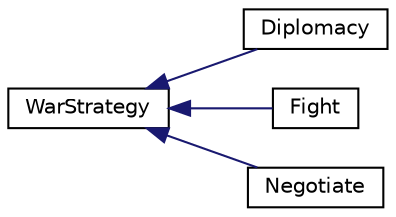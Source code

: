 digraph "Graphical Class Hierarchy"
{
 // LATEX_PDF_SIZE
  edge [fontname="Helvetica",fontsize="10",labelfontname="Helvetica",labelfontsize="10"];
  node [fontname="Helvetica",fontsize="10",shape=record];
  rankdir="LR";
  Node0 [label="WarStrategy",height=0.2,width=0.4,color="black", fillcolor="white", style="filled",URL="$classWarStrategy.html",tooltip="A WarStrategy class. Abstract class that represents the Startegy Class in the Strategy Pattern."];
  Node0 -> Node1 [dir="back",color="midnightblue",fontsize="10",style="solid",fontname="Helvetica"];
  Node1 [label="Diplomacy",height=0.2,width=0.4,color="black", fillcolor="white", style="filled",URL="$classDiplomacy.html",tooltip="A Diplomacy class. ConcreteStrategy Class for the StrategyPattern ."];
  Node0 -> Node2 [dir="back",color="midnightblue",fontsize="10",style="solid",fontname="Helvetica"];
  Node2 [label="Fight",height=0.2,width=0.4,color="black", fillcolor="white", style="filled",URL="$classFight.html",tooltip="A Fight class. ConcreteStrategy Class for the StrategyPattern ."];
  Node0 -> Node3 [dir="back",color="midnightblue",fontsize="10",style="solid",fontname="Helvetica"];
  Node3 [label="Negotiate",height=0.2,width=0.4,color="black", fillcolor="white", style="filled",URL="$classNegotiate.html",tooltip="A Negotiate class. ConcreteStrategy Class for the StrategyPattern ."];
}
